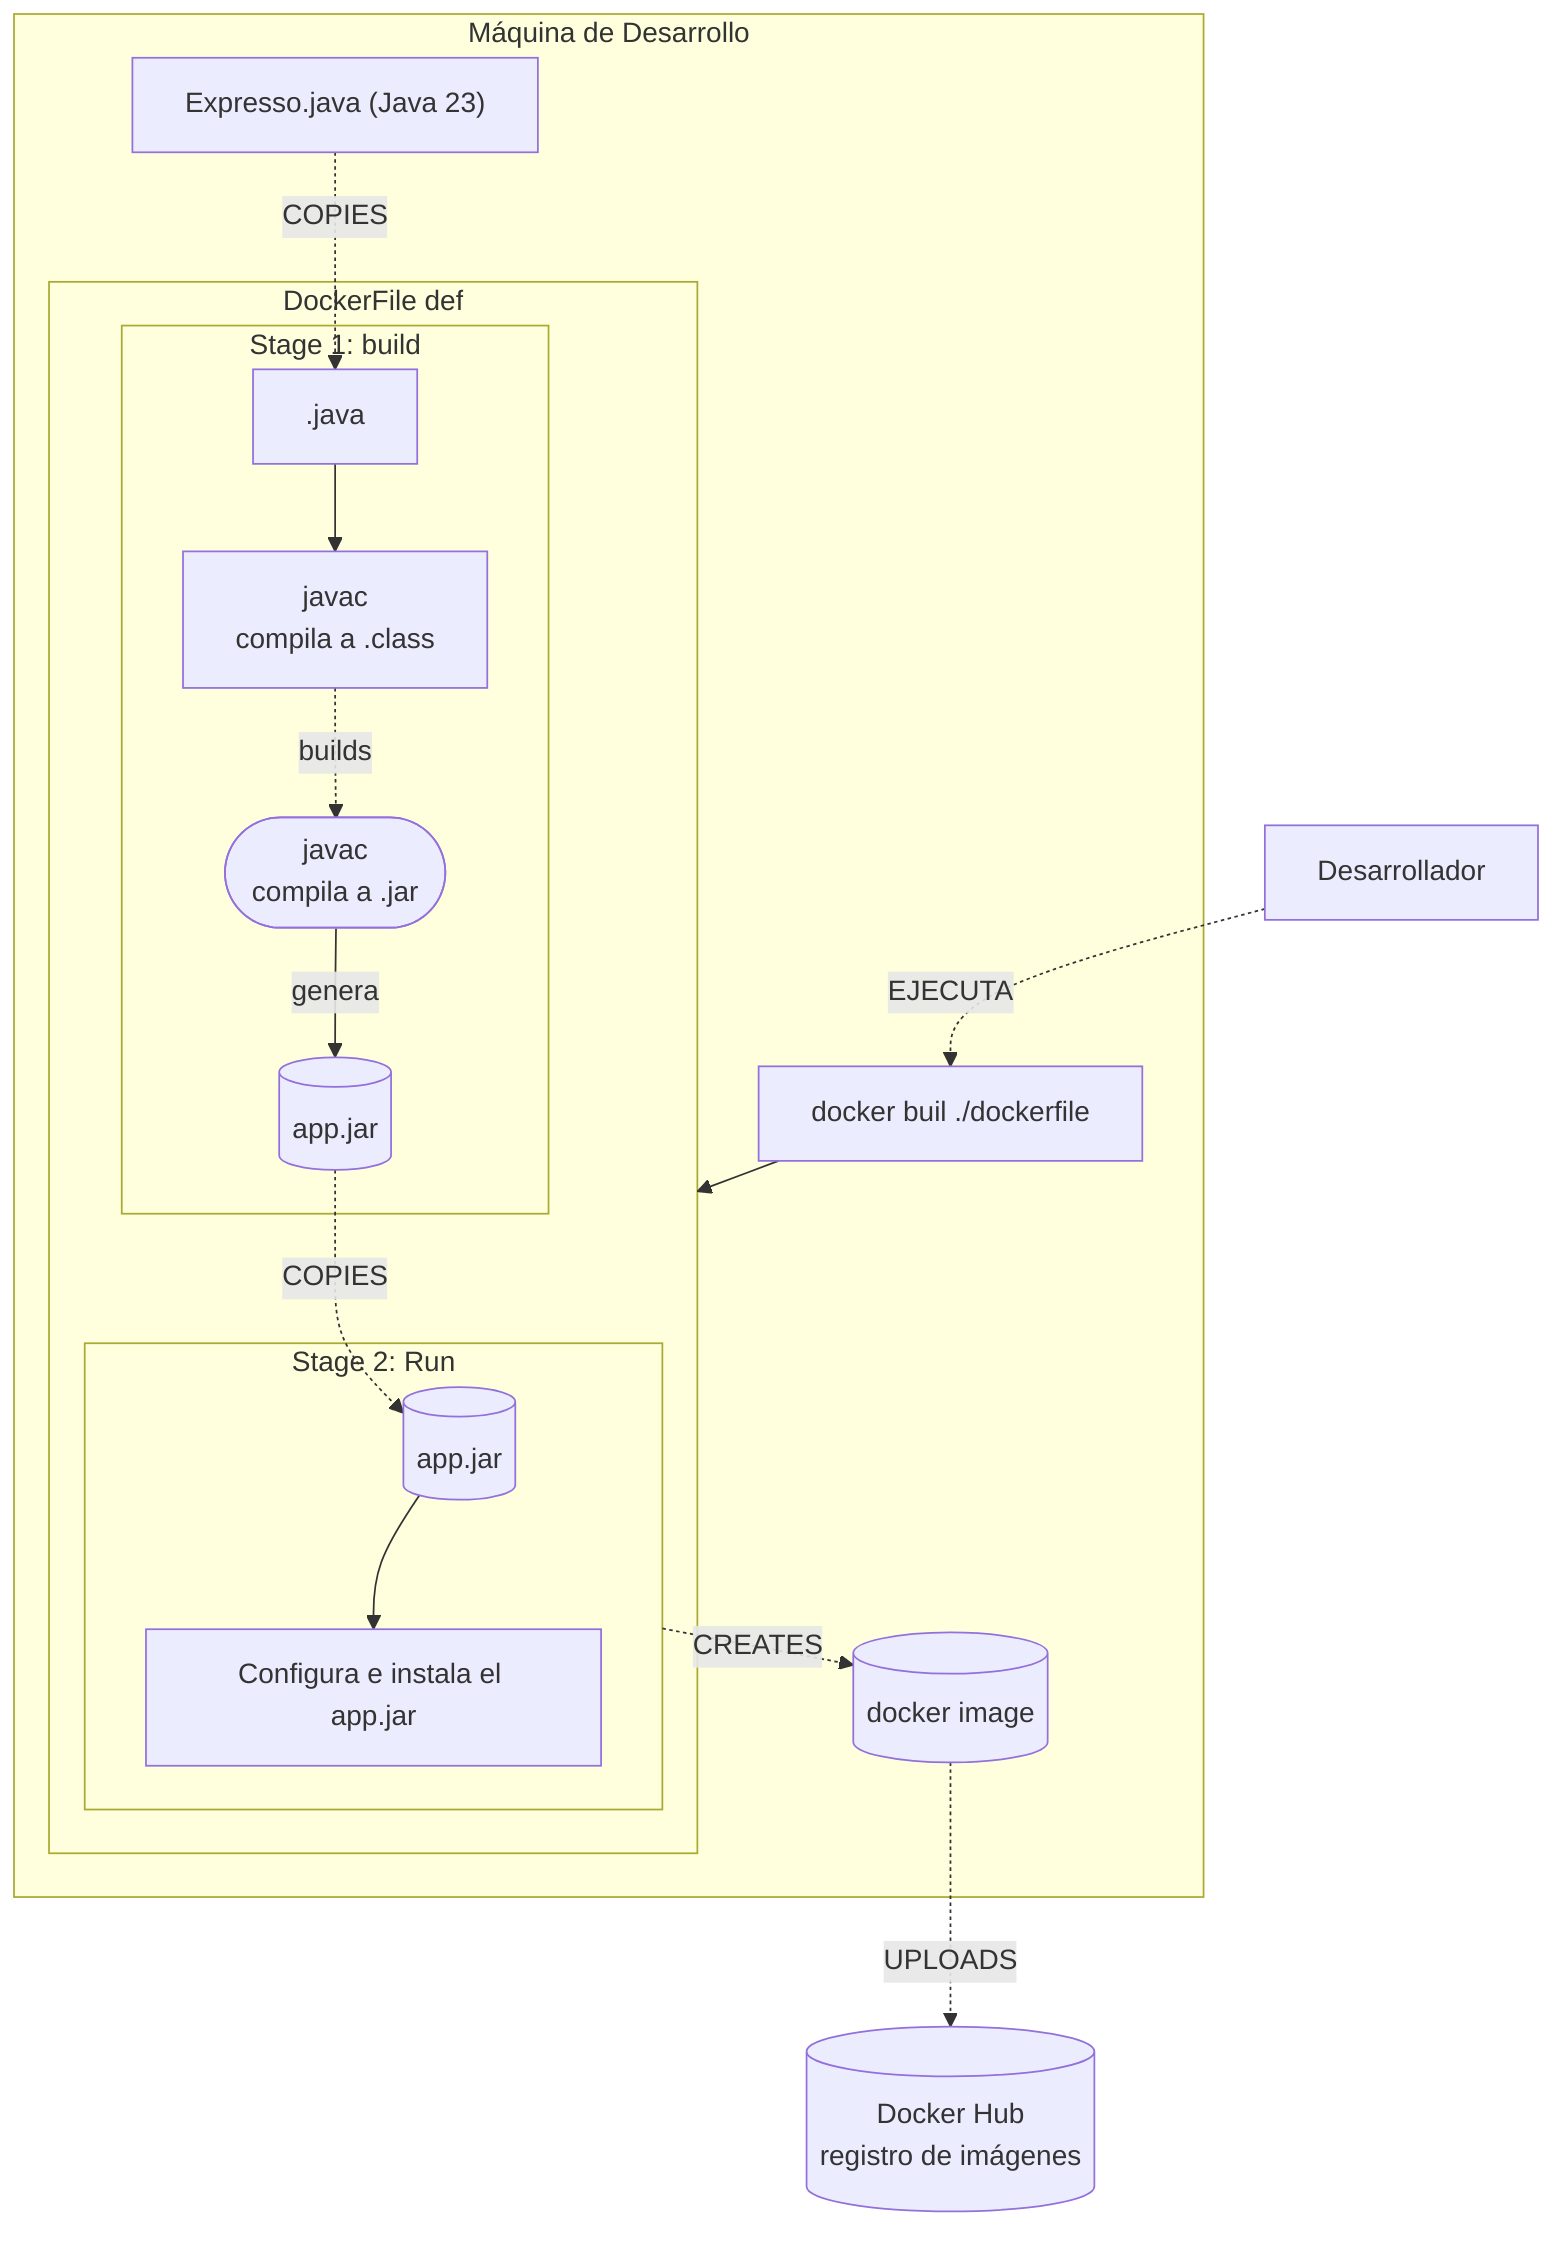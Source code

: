flowchart TD
  %% =========================
  %% Sección: Build local
  %% =========================
      Desarrollador -. "EJECUTA" .-> DF

  subgraph Dev["Máquina de Desarrollo"]
    A["Expresso.java (Java 23)"]
    DF["docker buil ./dockerfile "]

    A-.COPIES.->B3

    DF --> Docker

    subgraph Docker["DockerFile def"]


    subgraph BuildStage["Stage 1: build"]
      B3[".java"]
      B3-->B1
      B1["javac\ncompila a .class"]
      B2(["javac\ncompila a .jar"])
      B1 -. "builds" .-> B2
      JAR2[(app.jar)]
    end

    subgraph RunStage2["Stage 2: Run"]
      B2 -->|genera| JAR2[(app.jar)]
      JAR[(app.jar)]
      G["Configura e instala el app.jar"]
    end
    JAR-->G
    end

    JAR2-.COPIES.->JAR

  RunStage2 -.CREATES.->IMG[(docker image)]
  %% Imagen de Docker y Push
  end
  IMG -.UPLOADS.-> DHUB[("Docker Hub\nregistro de imágenes")]


  %% Notas/Relaciones